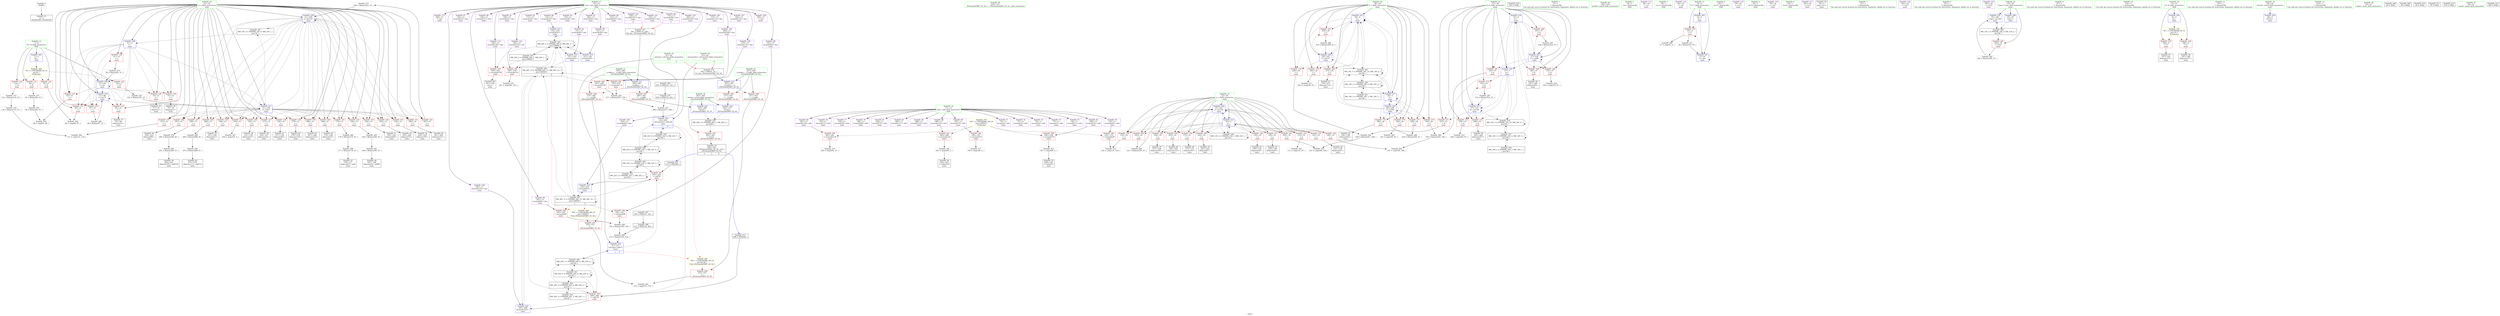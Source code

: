digraph "SVFG" {
	label="SVFG";

	Node0x55f221409870 [shape=record,color=grey,label="{NodeID: 0\nNullPtr}"];
	Node0x55f221409870 -> Node0x55f22140ef90[style=solid];
	Node0x55f221444000 [shape=record,color=grey,label="{NodeID: 277\n326 = Binary(325, 55, )\n}"];
	Node0x55f221444000 -> Node0x55f221438120[style=solid];
	Node0x55f221436420 [shape=record,color=red,label="{NodeID: 194\n350\<--349\n\<--arrayidx158\nmain\n}"];
	Node0x55f221436420 -> Node0x55f221434c90[style=solid];
	Node0x55f221433790 [shape=record,color=purple,label="{NodeID: 111\n348\<--13\n\<--Ans\nmain\n}"];
	Node0x55f22140eb20 [shape=record,color=green,label="{NodeID: 28\n216\<--217\n_ZSt3minIxERKT_S2_S2_\<--_ZSt3minIxERKT_S2_S2__field_insensitive\n}"];
	Node0x55f221446a00 [shape=record,color=grey,label="{NodeID: 305\n291 = cmp(290, 5, )\n}"];
	Node0x55f221446a00 -> Node0x55f221434880[style=solid];
	Node0x55f221437b70 [shape=record,color=blue,label="{NodeID: 222\n37\<--5\nk\<--\nmain\n}"];
	Node0x55f221437b70 -> Node0x55f22143aec0[style=dashed];
	Node0x55f221437b70 -> Node0x55f22143af90[style=dashed];
	Node0x55f221437b70 -> Node0x55f22143b060[style=dashed];
	Node0x55f221437b70 -> Node0x55f22143b130[style=dashed];
	Node0x55f221437b70 -> Node0x55f221437f80[style=dashed];
	Node0x55f221437b70 -> Node0x55f221452fc0[style=dashed];
	Node0x55f221439590 [shape=record,color=red,label="{NodeID: 139\n146\<--31\n\<--i\nmain\n}"];
	Node0x55f221439590 -> Node0x55f221432790[style=solid];
	Node0x55f221434200 [shape=record,color=black,label="{NodeID: 56\n254\<--253\nidxprom98\<--\nmain\n}"];
	Node0x55f22147aa30 [shape=record,color=black,label="{NodeID: 416\n353 = PHI()\n}"];
	Node0x55f22143ac50 [shape=record,color=red,label="{NodeID: 167\n163\<--37\n\<--k\nmain\n}"];
	Node0x55f22143ac50 -> Node0x55f221444480[style=solid];
	Node0x55f2214358c0 [shape=record,color=purple,label="{NodeID: 84\n281\<--11\narrayidx118\<--info\nmain\n}"];
	Node0x55f2214358c0 -> Node0x55f22143bf00[style=solid];
	Node0x55f22140c970 [shape=record,color=green,label="{NodeID: 1\n5\<--1\n\<--dummyObj\nCan only get source location for instruction, argument, global var or function.}"];
	Node0x55f221444180 [shape=record,color=grey,label="{NodeID: 278\n260 = Binary(259, 67, )\n}"];
	Node0x55f221444180 -> Node0x55f221444780[style=solid];
	Node0x55f2214364f0 [shape=record,color=red,label="{NodeID: 195\n383\<--363\n\<--retval\n_ZSt3minIxERKT_S2_S2_\n}"];
	Node0x55f2214364f0 -> Node0x55f221434d60[style=solid];
	Node0x55f221433860 [shape=record,color=purple,label="{NodeID: 112\n349\<--13\narrayidx158\<--Ans\nmain\n}"];
	Node0x55f221433860 -> Node0x55f221436420[style=solid];
	Node0x55f22140ec20 [shape=record,color=green,label="{NodeID: 29\n334\<--335\nprintf\<--printf_field_insensitive\n}"];
	Node0x55f221446b80 [shape=record,color=grey,label="{NodeID: 306\n117 = cmp(113, 116, )\n}"];
	Node0x55f221437c40 [shape=record,color=blue,label="{NodeID: 223\n39\<--5\nl\<--\nmain\n}"];
	Node0x55f221437c40 -> Node0x55f22143b540[style=dashed];
	Node0x55f221437c40 -> Node0x55f22143b610[style=dashed];
	Node0x55f221437c40 -> Node0x55f22143b6e0[style=dashed];
	Node0x55f221437c40 -> Node0x55f22143b7b0[style=dashed];
	Node0x55f221437c40 -> Node0x55f221437c40[style=dashed];
	Node0x55f221437c40 -> Node0x55f221437eb0[style=dashed];
	Node0x55f221437c40 -> Node0x55f2214534c0[style=dashed];
	Node0x55f221439660 [shape=record,color=red,label="{NodeID: 140\n169\<--31\n\<--i\nmain\n}"];
	Node0x55f221439660 -> Node0x55f2214328f0[style=solid];
	Node0x55f2214342d0 [shape=record,color=black,label="{NodeID: 57\n257\<--256\nidxprom100\<--\nmain\n}"];
	Node0x55f22147ab00 [shape=record,color=black,label="{NodeID: 417\n361 = PHI(174, 258, )\n0th arg _ZSt3minIxERKT_S2_S2_ }"];
	Node0x55f22147ab00 -> Node0x55f221440100[style=solid];
	Node0x55f22143ad20 [shape=record,color=red,label="{NodeID: 168\n180\<--37\n\<--k\nmain\n}"];
	Node0x55f22143ad20 -> Node0x55f221433b80[style=solid];
	Node0x55f221435990 [shape=record,color=purple,label="{NodeID: 85\n288\<--11\narrayidx123\<--info\nmain\n}"];
	Node0x55f22140d2e0 [shape=record,color=green,label="{NodeID: 2\n16\<--1\n.str\<--dummyObj\nGlob }"];
	Node0x55f221444300 [shape=record,color=grey,label="{NodeID: 279\n116 = Binary(115, 67, )\n}"];
	Node0x55f221444300 -> Node0x55f221446b80[style=solid];
	Node0x55f2214365c0 [shape=record,color=red,label="{NodeID: 196\n373\<--365\n\<--__a.addr\n_ZSt3minIxERKT_S2_S2_\n}"];
	Node0x55f2214365c0 -> Node0x55f2214369d0[style=solid];
	Node0x55f221433930 [shape=record,color=purple,label="{NodeID: 113\n48\<--16\n\<--.str\nmain\n}"];
	Node0x55f22140ed20 [shape=record,color=green,label="{NodeID: 30\n363\<--364\nretval\<--retval_field_insensitive\n_ZSt3minIxERKT_S2_S2_\n}"];
	Node0x55f22140ed20 -> Node0x55f2214364f0[style=solid];
	Node0x55f22140ed20 -> Node0x55f2214402a0[style=solid];
	Node0x55f22140ed20 -> Node0x55f221440370[style=solid];
	Node0x55f221446d00 [shape=record,color=grey,label="{NodeID: 307\n106 = cmp(105, 5, )\n}"];
	Node0x55f221437d10 [shape=record,color=blue,label="{NodeID: 224\n43\<--296\nref.tmp102\<--add129\nmain\n|{|<s2>6}}"];
	Node0x55f221437d10 -> Node0x55f221436280[style=dashed];
	Node0x55f221437d10 -> Node0x55f2214592c0[style=dashed];
	Node0x55f221437d10:s2 -> Node0x55f2214589f0[style=dashed,color=red];
	Node0x55f221439730 [shape=record,color=red,label="{NodeID: 141\n175\<--31\n\<--i\nmain\n}"];
	Node0x55f221439730 -> Node0x55f221445200[style=solid];
	Node0x55f2214343a0 [shape=record,color=black,label="{NodeID: 58\n262\<--261\nidxprom105\<--add104\nmain\n}"];
	Node0x55f22147ada0 [shape=record,color=black,label="{NodeID: 418\n362 = PHI(41, 43, )\n1st arg _ZSt3minIxERKT_S2_S2_ }"];
	Node0x55f22147ada0 -> Node0x55f2214401d0[style=solid];
	Node0x55f221457fc0 [shape=record,color=black,label="{NodeID: 335\nMR_28V_3 = PHI(MR_28V_4, MR_28V_2, )\npts\{364 \}\n}"];
	Node0x55f221457fc0 -> Node0x55f2214364f0[style=dashed];
	Node0x55f22143adf0 [shape=record,color=red,label="{NodeID: 169\n233\<--37\n\<--k\nmain\n}"];
	Node0x55f22143adf0 -> Node0x55f221445e00[style=solid];
	Node0x55f221435a60 [shape=record,color=purple,label="{NodeID: 86\n289\<--11\narrayidx124\<--info\nmain\n}"];
	Node0x55f221435a60 -> Node0x55f22143bfd0[style=solid];
	Node0x55f22140d370 [shape=record,color=green,label="{NodeID: 3\n18\<--1\n.str.1\<--dummyObj\nGlob }"];
	Node0x55f221444480 [shape=record,color=grey,label="{NodeID: 280\n165 = Binary(163, 164, )\n}"];
	Node0x55f221444480 -> Node0x55f221446880[style=solid];
	Node0x55f221436690 [shape=record,color=red,label="{NodeID: 197\n380\<--365\n\<--__a.addr\n_ZSt3minIxERKT_S2_S2_\n}"];
	Node0x55f221436690 -> Node0x55f221440370[style=solid];
	Node0x55f221433a00 [shape=record,color=purple,label="{NodeID: 114\n94\<--16\n\<--.str\nmain\n}"];
	Node0x55f22140edf0 [shape=record,color=green,label="{NodeID: 31\n365\<--366\n__a.addr\<--__a.addr_field_insensitive\n_ZSt3minIxERKT_S2_S2_\n}"];
	Node0x55f22140edf0 -> Node0x55f2214365c0[style=solid];
	Node0x55f22140edf0 -> Node0x55f221436690[style=solid];
	Node0x55f22140edf0 -> Node0x55f221440100[style=solid];
	Node0x55f221446e80 [shape=record,color=grey,label="{NodeID: 308\n57 = cmp(53, 5, )\n}"];
	Node0x55f221437de0 [shape=record,color=blue,label="{NodeID: 225\n305\<--299\narrayidx134\<--\nmain\n}"];
	Node0x55f221437de0 -> Node0x55f2214614c0[style=dashed];
	Node0x55f221439800 [shape=record,color=red,label="{NodeID: 142\n184\<--31\n\<--i\nmain\n}"];
	Node0x55f221439800 -> Node0x55f221445800[style=solid];
	Node0x55f221434470 [shape=record,color=black,label="{NodeID: 59\n265\<--264\nidxprom107\<--\nmain\n}"];
	Node0x55f22143aec0 [shape=record,color=red,label="{NodeID: 170\n239\<--37\n\<--k\nmain\n}"];
	Node0x55f22143aec0 -> Node0x55f221447780[style=solid];
	Node0x55f221435b30 [shape=record,color=purple,label="{NodeID: 87\n129\<--13\narrayidx33\<--Ans\nmain\n}"];
	Node0x55f22140d400 [shape=record,color=green,label="{NodeID: 4\n20\<--1\n.str.2\<--dummyObj\nGlob }"];
	Node0x55f2214614c0 [shape=record,color=black,label="{NodeID: 364\nMR_26V_15 = PHI(MR_26V_17, MR_26V_14, )\npts\{150000 \}\n|{|<s6>6}}"];
	Node0x55f2214614c0 -> Node0x55f22143bd60[style=dashed];
	Node0x55f2214614c0 -> Node0x55f22143be30[style=dashed];
	Node0x55f2214614c0 -> Node0x55f221436280[style=dashed];
	Node0x55f2214614c0 -> Node0x55f221437de0[style=dashed];
	Node0x55f2214614c0 -> Node0x55f22145b5c0[style=dashed];
	Node0x55f2214614c0 -> Node0x55f2214614c0[style=dashed];
	Node0x55f2214614c0:s6 -> Node0x55f22143c0a0[style=dashed,color=red];
	Node0x55f221444600 [shape=record,color=grey,label="{NodeID: 281\n102 = Binary(101, 47, )\n}"];
	Node0x55f221444600 -> Node0x55f221437280[style=solid];
	Node0x55f221436760 [shape=record,color=red,label="{NodeID: 198\n371\<--367\n\<--__b.addr\n_ZSt3minIxERKT_S2_S2_\n}"];
	Node0x55f221436760 -> Node0x55f221436900[style=solid];
	Node0x55f221433ad0 [shape=record,color=purple,label="{NodeID: 115\n59\<--18\n\<--.str.1\nmain\n}"];
	Node0x55f22140eec0 [shape=record,color=green,label="{NodeID: 32\n367\<--368\n__b.addr\<--__b.addr_field_insensitive\n_ZSt3minIxERKT_S2_S2_\n}"];
	Node0x55f22140eec0 -> Node0x55f221436760[style=solid];
	Node0x55f22140eec0 -> Node0x55f221436830[style=solid];
	Node0x55f22140eec0 -> Node0x55f2214401d0[style=solid];
	Node0x55f221447000 [shape=record,color=grey,label="{NodeID: 309\n161 = cmp(160, 67, )\n}"];
	Node0x55f221437eb0 [shape=record,color=blue,label="{NodeID: 226\n39\<--310\nl\<--inc137\nmain\n}"];
	Node0x55f221437eb0 -> Node0x55f22143b540[style=dashed];
	Node0x55f221437eb0 -> Node0x55f22143b610[style=dashed];
	Node0x55f221437eb0 -> Node0x55f22143b6e0[style=dashed];
	Node0x55f221437eb0 -> Node0x55f22143b7b0[style=dashed];
	Node0x55f221437eb0 -> Node0x55f221437c40[style=dashed];
	Node0x55f221437eb0 -> Node0x55f221437eb0[style=dashed];
	Node0x55f221437eb0 -> Node0x55f2214534c0[style=dashed];
	Node0x55f2214398d0 [shape=record,color=red,label="{NodeID: 143\n194\<--31\n\<--i\nmain\n}"];
	Node0x55f2214398d0 -> Node0x55f221433df0[style=solid];
	Node0x55f221434540 [shape=record,color=black,label="{NodeID: 60\n271\<--270\nidxprom111\<--add110\nmain\n}"];
	Node0x55f22143af90 [shape=record,color=red,label="{NodeID: 171\n247\<--37\n\<--k\nmain\n}"];
	Node0x55f22143af90 -> Node0x55f221445980[style=solid];
	Node0x55f221435c00 [shape=record,color=purple,label="{NodeID: 88\n132\<--13\narrayidx35\<--Ans\nmain\n}"];
	Node0x55f221435c00 -> Node0x55f221437420[style=solid];
	Node0x55f22140cee0 [shape=record,color=green,label="{NodeID: 5\n22\<--1\n.str.3\<--dummyObj\nGlob }"];
	Node0x55f221444780 [shape=record,color=grey,label="{NodeID: 282\n261 = Binary(260, 47, )\n}"];
	Node0x55f221444780 -> Node0x55f2214343a0[style=solid];
	Node0x55f221436830 [shape=record,color=red,label="{NodeID: 199\n377\<--367\n\<--__b.addr\n_ZSt3minIxERKT_S2_S2_\n}"];
	Node0x55f221436830 -> Node0x55f2214402a0[style=solid];
	Node0x55f2214382e0 [shape=record,color=purple,label="{NodeID: 116\n78\<--18\n\<--.str.1\nmain\n}"];
	Node0x55f22140ef90 [shape=record,color=black,label="{NodeID: 33\n2\<--3\ndummyVal\<--dummyVal\n}"];
	Node0x55f221447180 [shape=record,color=grey,label="{NodeID: 310\n341 = cmp(340, 143, )\n}"];
	Node0x55f221437f80 [shape=record,color=blue,label="{NodeID: 227\n37\<--315\nk\<--inc140\nmain\n}"];
	Node0x55f221437f80 -> Node0x55f22143aec0[style=dashed];
	Node0x55f221437f80 -> Node0x55f22143af90[style=dashed];
	Node0x55f221437f80 -> Node0x55f22143b060[style=dashed];
	Node0x55f221437f80 -> Node0x55f22143b130[style=dashed];
	Node0x55f221437f80 -> Node0x55f221437f80[style=dashed];
	Node0x55f221437f80 -> Node0x55f221452fc0[style=dashed];
	Node0x55f2214399a0 [shape=record,color=red,label="{NodeID: 144\n202\<--31\n\<--i\nmain\n}"];
	Node0x55f2214399a0 -> Node0x55f221433ec0[style=solid];
	Node0x55f221434610 [shape=record,color=black,label="{NodeID: 61\n274\<--273\nidxprom113\<--\nmain\n}"];
	Node0x55f2214592c0 [shape=record,color=black,label="{NodeID: 338\nMR_22V_9 = PHI(MR_22V_8, MR_22V_7, )\npts\{44 \}\n}"];
	Node0x55f2214592c0 -> Node0x55f221437d10[style=dashed];
	Node0x55f2214592c0 -> Node0x55f2214552c0[style=dashed];
	Node0x55f2214592c0 -> Node0x55f2214592c0[style=dashed];
	Node0x55f22143b060 [shape=record,color=red,label="{NodeID: 172\n264\<--37\n\<--k\nmain\n}"];
	Node0x55f22143b060 -> Node0x55f221434470[style=solid];
	Node0x55f221435cd0 [shape=record,color=purple,label="{NodeID: 89\n138\<--13\narrayidx37\<--Ans\nmain\n}"];
	Node0x55f22140cf70 [shape=record,color=green,label="{NodeID: 6\n24\<--1\n.str.4\<--dummyObj\nGlob }"];
	Node0x55f221461ec0 [shape=record,color=black,label="{NodeID: 366\nMR_20V_7 = PHI(MR_20V_9, MR_20V_6, )\npts\{42 \}\n}"];
	Node0x55f221461ec0 -> Node0x55f221436280[style=dashed];
	Node0x55f221461ec0 -> Node0x55f221437830[style=dashed];
	Node0x55f221461ec0 -> Node0x55f2214539c0[style=dashed];
	Node0x55f221461ec0 -> Node0x55f221461ec0[style=dashed];
	Node0x55f221444900 [shape=record,color=grey,label="{NodeID: 283\n270 = Binary(269, 67, )\n}"];
	Node0x55f221444900 -> Node0x55f221434540[style=solid];
	Node0x55f221436900 [shape=record,color=red,label="{NodeID: 200\n372\<--371\n\<--\n_ZSt3minIxERKT_S2_S2_\n}"];
	Node0x55f221436900 -> Node0x55f221446400[style=solid];
	Node0x55f2214383b0 [shape=record,color=purple,label="{NodeID: 117\n332\<--20\n\<--.str.2\nmain\n}"];
	Node0x55f22140f090 [shape=record,color=black,label="{NodeID: 34\n28\<--5\nmain_ret\<--\nmain\n}"];
	Node0x55f221447300 [shape=record,color=grey,label="{NodeID: 311\n245 = cmp(244, 67, )\n}"];
	Node0x55f221438050 [shape=record,color=blue,label="{NodeID: 228\n33\<--321\nj\<--inc144\nmain\n}"];
	Node0x55f221438050 -> Node0x55f22143a0f0[style=dashed];
	Node0x55f221438050 -> Node0x55f22143a1c0[style=dashed];
	Node0x55f221438050 -> Node0x55f22143a290[style=dashed];
	Node0x55f221438050 -> Node0x55f22143a360[style=dashed];
	Node0x55f221438050 -> Node0x55f22143a430[style=dashed];
	Node0x55f221438050 -> Node0x55f22143a500[style=dashed];
	Node0x55f221438050 -> Node0x55f22143a5d0[style=dashed];
	Node0x55f221438050 -> Node0x55f22143a6a0[style=dashed];
	Node0x55f221438050 -> Node0x55f22143a770[style=dashed];
	Node0x55f221438050 -> Node0x55f22143a840[style=dashed];
	Node0x55f221438050 -> Node0x55f22143a910[style=dashed];
	Node0x55f221438050 -> Node0x55f22143a9e0[style=dashed];
	Node0x55f221438050 -> Node0x55f221437350[style=dashed];
	Node0x55f221438050 -> Node0x55f221438050[style=dashed];
	Node0x55f221438050 -> Node0x55f22145c4c0[style=dashed];
	Node0x55f221439a70 [shape=record,color=red,label="{NodeID: 145\n219\<--31\n\<--i\nmain\n}"];
	Node0x55f221439a70 -> Node0x55f221434060[style=solid];
	Node0x55f2214346e0 [shape=record,color=black,label="{NodeID: 62\n279\<--278\nidxprom116\<--\nmain\n}"];
	Node0x55f22143b130 [shape=record,color=red,label="{NodeID: 173\n314\<--37\n\<--k\nmain\n}"];
	Node0x55f22143b130 -> Node0x55f221444f00[style=solid];
	Node0x55f221435da0 [shape=record,color=purple,label="{NodeID: 90\n141\<--13\narrayidx39\<--Ans\nmain\n}"];
	Node0x55f221435da0 -> Node0x55f2214374f0[style=solid];
	Node0x55f22140d000 [shape=record,color=green,label="{NodeID: 7\n47\<--1\n\<--dummyObj\nCan only get source location for instruction, argument, global var or function.}"];
	Node0x55f2214623c0 [shape=record,color=black,label="{NodeID: 367\nMR_26V_11 = PHI(MR_26V_13, MR_26V_10, )\npts\{150000 \}\n|{|<s7>5}}"];
	Node0x55f2214623c0 -> Node0x55f22143b950[style=dashed];
	Node0x55f2214623c0 -> Node0x55f22143ba20[style=dashed];
	Node0x55f2214623c0 -> Node0x55f22143bc90[style=dashed];
	Node0x55f2214623c0 -> Node0x55f221437900[style=dashed];
	Node0x55f2214623c0 -> Node0x55f22145b5c0[style=dashed];
	Node0x55f2214623c0 -> Node0x55f2214614c0[style=dashed];
	Node0x55f2214623c0 -> Node0x55f2214623c0[style=dashed];
	Node0x55f2214623c0:s7 -> Node0x55f22143c0a0[style=dashed,color=red];
	Node0x55f221444a80 [shape=record,color=grey,label="{NodeID: 284\n269 = Binary(268, 67, )\n}"];
	Node0x55f221444a80 -> Node0x55f221444900[style=solid];
	Node0x55f2214369d0 [shape=record,color=red,label="{NodeID: 201\n374\<--373\n\<--\n_ZSt3minIxERKT_S2_S2_\n}"];
	Node0x55f2214369d0 -> Node0x55f221446400[style=solid];
	Node0x55f221438480 [shape=record,color=purple,label="{NodeID: 118\n343\<--22\n\<--.str.3\nmain\n}"];
	Node0x55f221432310 [shape=record,color=black,label="{NodeID: 35\n71\<--70\nidxprom\<--\nmain\n}"];
	Node0x55f221447480 [shape=record,color=grey,label="{NodeID: 312\n207 = cmp(206, 5, )\n}"];
	Node0x55f221447480 -> Node0x55f221433f90[style=solid];
	Node0x55f221438120 [shape=record,color=blue,label="{NodeID: 229\n31\<--326\ni\<--dec147\nmain\n}"];
	Node0x55f221438120 -> Node0x55f221439180[style=dashed];
	Node0x55f221438120 -> Node0x55f221439250[style=dashed];
	Node0x55f221438120 -> Node0x55f221439320[style=dashed];
	Node0x55f221438120 -> Node0x55f2214393f0[style=dashed];
	Node0x55f221438120 -> Node0x55f2214394c0[style=dashed];
	Node0x55f221438120 -> Node0x55f221439590[style=dashed];
	Node0x55f221438120 -> Node0x55f221439660[style=dashed];
	Node0x55f221438120 -> Node0x55f221439730[style=dashed];
	Node0x55f221438120 -> Node0x55f221439800[style=dashed];
	Node0x55f221438120 -> Node0x55f2214398d0[style=dashed];
	Node0x55f221438120 -> Node0x55f2214399a0[style=dashed];
	Node0x55f221438120 -> Node0x55f221439a70[style=dashed];
	Node0x55f221438120 -> Node0x55f221439b40[style=dashed];
	Node0x55f221438120 -> Node0x55f221439c10[style=dashed];
	Node0x55f221438120 -> Node0x55f221439ce0[style=dashed];
	Node0x55f221438120 -> Node0x55f221439db0[style=dashed];
	Node0x55f221438120 -> Node0x55f221439e80[style=dashed];
	Node0x55f221438120 -> Node0x55f221439f50[style=dashed];
	Node0x55f221438120 -> Node0x55f22143a020[style=dashed];
	Node0x55f221438120 -> Node0x55f221438120[style=dashed];
	Node0x55f221438120 -> Node0x55f22145bfc0[style=dashed];
	Node0x55f221439b40 [shape=record,color=red,label="{NodeID: 146\n253\<--31\n\<--i\nmain\n}"];
	Node0x55f221439b40 -> Node0x55f221434200[style=solid];
	Node0x55f2214347b0 [shape=record,color=black,label="{NodeID: 63\n287\<--286\nidxprom122\<--\nmain\n}"];
	Node0x55f22143b200 [shape=record,color=red,label="{NodeID: 174\n160\<--39\n\<--l\nmain\n}"];
	Node0x55f22143b200 -> Node0x55f221447000[style=solid];
	Node0x55f221435e70 [shape=record,color=purple,label="{NodeID: 91\n148\<--13\narrayidx42\<--Ans\nmain\n}"];
	Node0x55f22140d090 [shape=record,color=green,label="{NodeID: 8\n55\<--1\n\<--dummyObj\nCan only get source location for instruction, argument, global var or function.}"];
	Node0x55f221444c00 [shape=record,color=grey,label="{NodeID: 285\n213 = Binary(193, 212, )\n}"];
	Node0x55f221444c00 -> Node0x55f221437830[style=solid];
	Node0x55f221436aa0 [shape=record,color=blue,label="{NodeID: 202\n4\<--5\nT\<--\nGlob }"];
	Node0x55f221436aa0 -> Node0x55f221438620[style=dashed];
	Node0x55f221436aa0 -> Node0x55f221436f40[style=dashed];
	Node0x55f221438550 [shape=record,color=purple,label="{NodeID: 119\n352\<--24\n\<--.str.4\nmain\n}"];
	Node0x55f2214323a0 [shape=record,color=black,label="{NodeID: 36\n75\<--74\nidxprom3\<--\nmain\n}"];
	Node0x55f221447600 [shape=record,color=grey,label="{NodeID: 313\n125 = cmp(119, 124, )\n}"];
	Node0x55f2214381f0 [shape=record,color=blue,label="{NodeID: 230\n35\<--330\nCase\<--inc149\nmain\n}"];
	Node0x55f2214381f0 -> Node0x55f22145c9c0[style=dashed];
	Node0x55f221439c10 [shape=record,color=red,label="{NodeID: 147\n259\<--31\n\<--i\nmain\n}"];
	Node0x55f221439c10 -> Node0x55f221444180[style=solid];
	Node0x55f221434880 [shape=record,color=black,label="{NodeID: 64\n292\<--291\n\<--tobool125\nmain\n}"];
	Node0x55f22143b2d0 [shape=record,color=red,label="{NodeID: 175\n164\<--39\n\<--l\nmain\n}"];
	Node0x55f22143b2d0 -> Node0x55f221444480[style=solid];
	Node0x55f221435f40 [shape=record,color=purple,label="{NodeID: 92\n151\<--13\narrayidx44\<--Ans\nmain\n}"];
	Node0x55f221435f40 -> Node0x55f2214375c0[style=solid];
	Node0x55f22140d120 [shape=record,color=green,label="{NodeID: 9\n67\<--1\n\<--dummyObj\nCan only get source location for instruction, argument, global var or function.}"];
	Node0x55f2214633e0 [shape=record,color=yellow,style=double,label="{NodeID: 369\n4V_1 = ENCHI(MR_4V_0)\npts\{8 \}\nFun[main]}"];
	Node0x55f2214633e0 -> Node0x55f2214386f0[style=dashed];
	Node0x55f2214633e0 -> Node0x55f2214387c0[style=dashed];
	Node0x55f2214633e0 -> Node0x55f221438890[style=dashed];
	Node0x55f2214633e0 -> Node0x55f221438960[style=dashed];
	Node0x55f221444d80 [shape=record,color=grey,label="{NodeID: 286\n321 = Binary(320, 47, )\n}"];
	Node0x55f221444d80 -> Node0x55f221438050[style=solid];
	Node0x55f221436ba0 [shape=record,color=blue,label="{NodeID: 203\n7\<--5\nN\<--\nGlob }"];
	Node0x55f221436ba0 -> Node0x55f2214633e0[style=dashed];
	Node0x55f221438620 [shape=record,color=red,label="{NodeID: 120\n53\<--4\n\<--T\nmain\n}"];
	Node0x55f221438620 -> Node0x55f221443700[style=solid];
	Node0x55f221438620 -> Node0x55f221446e80[style=solid];
	Node0x55f221432430 [shape=record,color=black,label="{NodeID: 37\n91\<--90\nidxprom10\<--\nmain\n}"];
	Node0x55f221447780 [shape=record,color=grey,label="{NodeID: 314\n240 = cmp(239, 67, )\n}"];
	Node0x55f221440100 [shape=record,color=blue,label="{NodeID: 231\n365\<--361\n__a.addr\<--__a\n_ZSt3minIxERKT_S2_S2_\n}"];
	Node0x55f221440100 -> Node0x55f2214365c0[style=dashed];
	Node0x55f221440100 -> Node0x55f221436690[style=dashed];
	Node0x55f221439ce0 [shape=record,color=red,label="{NodeID: 148\n268\<--31\n\<--i\nmain\n}"];
	Node0x55f221439ce0 -> Node0x55f221444a80[style=solid];
	Node0x55f221434950 [shape=record,color=black,label="{NodeID: 65\n301\<--300\nidxprom131\<--\nmain\n}"];
	Node0x55f22143b3a0 [shape=record,color=red,label="{NodeID: 176\n189\<--39\n\<--l\nmain\n}"];
	Node0x55f22143b3a0 -> Node0x55f221433d20[style=solid];
	Node0x55f221436010 [shape=record,color=purple,label="{NodeID: 93\n171\<--13\narrayidx54\<--Ans\nmain\n}"];
	Node0x55f22140fdf0 [shape=record,color=green,label="{NodeID: 10\n134\<--1\n\<--dummyObj\nCan only get source location for instruction, argument, global var or function.}"];
	Node0x55f2214634c0 [shape=record,color=yellow,style=double,label="{NodeID: 370\n6V_1 = ENCHI(MR_6V_0)\npts\{10 \}\nFun[main]}"];
	Node0x55f2214634c0 -> Node0x55f221438a30[style=dashed];
	Node0x55f2214634c0 -> Node0x55f221438b00[style=dashed];
	Node0x55f221444f00 [shape=record,color=grey,label="{NodeID: 287\n315 = Binary(314, 47, )\n}"];
	Node0x55f221444f00 -> Node0x55f221437f80[style=solid];
	Node0x55f221436ca0 [shape=record,color=blue,label="{NodeID: 204\n9\<--5\nV\<--\nGlob }"];
	Node0x55f221436ca0 -> Node0x55f2214634c0[style=dashed];
	Node0x55f2214386f0 [shape=record,color=red,label="{NodeID: 121\n64\<--7\n\<--N\nmain\n}"];
	Node0x55f2214386f0 -> Node0x55f221443d00[style=solid];
	Node0x55f2214324c0 [shape=record,color=black,label="{NodeID: 38\n121\<--120\nidxprom27\<--\nmain\n}"];
	Node0x55f221447900 [shape=record,color=grey,label="{NodeID: 315\n283 = cmp(282, 47, )\n}"];
	Node0x55f2214401d0 [shape=record,color=blue,label="{NodeID: 232\n367\<--362\n__b.addr\<--__b\n_ZSt3minIxERKT_S2_S2_\n}"];
	Node0x55f2214401d0 -> Node0x55f221436760[style=dashed];
	Node0x55f2214401d0 -> Node0x55f221436830[style=dashed];
	Node0x55f221439db0 [shape=record,color=red,label="{NodeID: 149\n278\<--31\n\<--i\nmain\n}"];
	Node0x55f221439db0 -> Node0x55f2214346e0[style=solid];
	Node0x55f221434a20 [shape=record,color=black,label="{NodeID: 66\n304\<--303\nidxprom133\<--\nmain\n}"];
	Node0x55f22143b470 [shape=record,color=red,label="{NodeID: 177\n228\<--39\n\<--l\nmain\n}"];
	Node0x55f22143b470 -> Node0x55f221445c80[style=solid];
	Node0x55f2214360e0 [shape=record,color=purple,label="{NodeID: 94\n174\<--13\narrayidx56\<--Ans\nmain\n|{<s0>5}}"];
	Node0x55f2214360e0:s0 -> Node0x55f22147ab00[style=solid,color=red];
	Node0x55f22140fec0 [shape=record,color=green,label="{NodeID: 11\n143\<--1\n\<--dummyObj\nCan only get source location for instruction, argument, global var or function.}"];
	Node0x55f221445080 [shape=record,color=grey,label="{NodeID: 288\n310 = Binary(309, 47, )\n}"];
	Node0x55f221445080 -> Node0x55f221437eb0[style=solid];
	Node0x55f221436da0 [shape=record,color=blue,label="{NodeID: 205\n29\<--5\nretval\<--\nmain\n}"];
	Node0x55f2214387c0 [shape=record,color=red,label="{NodeID: 122\n87\<--7\n\<--N\nmain\n}"];
	Node0x55f2214387c0 -> Node0x55f221446280[style=solid];
	Node0x55f221432550 [shape=record,color=black,label="{NodeID: 39\n128\<--127\nidxprom32\<--\nmain\n}"];
	Node0x55f221447a80 [shape=record,color=grey,label="{NodeID: 316\n251 = cmp(249, 250, )\n}"];
	Node0x55f2214402a0 [shape=record,color=blue,label="{NodeID: 233\n363\<--377\nretval\<--\n_ZSt3minIxERKT_S2_S2_\n}"];
	Node0x55f2214402a0 -> Node0x55f221457fc0[style=dashed];
	Node0x55f221439e80 [shape=record,color=red,label="{NodeID: 150\n286\<--31\n\<--i\nmain\n}"];
	Node0x55f221439e80 -> Node0x55f2214347b0[style=solid];
	Node0x55f221434af0 [shape=record,color=black,label="{NodeID: 67\n337\<--336\nidxprom151\<--\nmain\n}"];
	Node0x55f22145b0c0 [shape=record,color=black,label="{NodeID: 344\nMR_22V_4 = PHI(MR_22V_5, MR_22V_3, )\npts\{44 \}\n}"];
	Node0x55f22145b0c0 -> Node0x55f22143bc90[style=dashed];
	Node0x55f22145b0c0 -> Node0x55f2214552c0[style=dashed];
	Node0x55f22145b0c0 -> Node0x55f22145b0c0[style=dashed];
	Node0x55f22145b0c0 -> Node0x55f22145ddc0[style=dashed];
	Node0x55f22143b540 [shape=record,color=red,label="{NodeID: 178\n244\<--39\n\<--l\nmain\n}"];
	Node0x55f22143b540 -> Node0x55f221447300[style=solid];
	Node0x55f2214361b0 [shape=record,color=purple,label="{NodeID: 95\n179\<--13\narrayidx58\<--Ans\nmain\n}"];
	Node0x55f22140ff90 [shape=record,color=green,label="{NodeID: 12\n210\<--1\n\<--dummyObj\nCan only get source location for instruction, argument, global var or function.}"];
	Node0x55f221445200 [shape=record,color=grey,label="{NodeID: 289\n176 = Binary(175, 67, )\n}"];
	Node0x55f221445200 -> Node0x55f221445380[style=solid];
	Node0x55f221436e70 [shape=record,color=blue,label="{NodeID: 206\n35\<--47\nCase\<--\nmain\n}"];
	Node0x55f221436e70 -> Node0x55f22145c9c0[style=dashed];
	Node0x55f221438890 [shape=record,color=red,label="{NodeID: 123\n101\<--7\n\<--N\nmain\n}"];
	Node0x55f221438890 -> Node0x55f221444600[style=solid];
	Node0x55f2214325e0 [shape=record,color=black,label="{NodeID: 40\n131\<--130\nidxprom34\<--\nmain\n}"];
	Node0x55f221447c00 [shape=record,color=grey,label="{NodeID: 317\n199 = cmp(198, 5, )\n}"];
	Node0x55f221440370 [shape=record,color=blue,label="{NodeID: 234\n363\<--380\nretval\<--\n_ZSt3minIxERKT_S2_S2_\n}"];
	Node0x55f221440370 -> Node0x55f221457fc0[style=dashed];
	Node0x55f221439f50 [shape=record,color=red,label="{NodeID: 151\n300\<--31\n\<--i\nmain\n}"];
	Node0x55f221439f50 -> Node0x55f221434950[style=solid];
	Node0x55f221434bc0 [shape=record,color=black,label="{NodeID: 68\n347\<--346\nidxprom157\<--\nmain\n}"];
	Node0x55f22145b5c0 [shape=record,color=black,label="{NodeID: 345\nMR_26V_4 = PHI(MR_26V_8, MR_26V_3, )\npts\{150000 \}\n}"];
	Node0x55f22145b5c0 -> Node0x55f221436350[style=dashed];
	Node0x55f22145b5c0 -> Node0x55f221436420[style=dashed];
	Node0x55f22145b5c0 -> Node0x55f221437420[style=dashed];
	Node0x55f22145b5c0 -> Node0x55f2214374f0[style=dashed];
	Node0x55f22145b5c0 -> Node0x55f2214375c0[style=dashed];
	Node0x55f22145b5c0 -> Node0x55f22145b5c0[style=dashed];
	Node0x55f22145b5c0 -> Node0x55f22145e2c0[style=dashed];
	Node0x55f22143b610 [shape=record,color=red,label="{NodeID: 179\n248\<--39\n\<--l\nmain\n}"];
	Node0x55f22143b610 -> Node0x55f221445980[style=solid];
	Node0x55f221432b60 [shape=record,color=purple,label="{NodeID: 96\n182\<--13\narrayidx60\<--Ans\nmain\n}"];
	Node0x55f221432b60 -> Node0x55f22143b950[style=solid];
	Node0x55f221410090 [shape=record,color=green,label="{NodeID: 13\n4\<--6\nT\<--T_field_insensitive\nGlob }"];
	Node0x55f221410090 -> Node0x55f221438620[style=solid];
	Node0x55f221410090 -> Node0x55f221436aa0[style=solid];
	Node0x55f221410090 -> Node0x55f221436f40[style=solid];
	Node0x55f221445380 [shape=record,color=grey,label="{NodeID: 290\n177 = Binary(176, 47, )\n}"];
	Node0x55f221445380 -> Node0x55f221432a90[style=solid];
	Node0x55f221436f40 [shape=record,color=blue,label="{NodeID: 207\n4\<--54\nT\<--dec\nmain\n}"];
	Node0x55f221436f40 -> Node0x55f221438620[style=dashed];
	Node0x55f221436f40 -> Node0x55f221436f40[style=dashed];
	Node0x55f221438960 [shape=record,color=red,label="{NodeID: 124\n114\<--7\n\<--N\nmain\n}"];
	Node0x55f221438960 -> Node0x55f221443880[style=solid];
	Node0x55f221432670 [shape=record,color=black,label="{NodeID: 41\n137\<--136\nidxprom36\<--\nmain\n}"];
	Node0x55f221447d80 [shape=record,color=grey,label="{NodeID: 318\n156 = cmp(155, 67, )\n}"];
	Node0x55f22143a020 [shape=record,color=red,label="{NodeID: 152\n325\<--31\n\<--i\nmain\n}"];
	Node0x55f22143a020 -> Node0x55f221444000[style=solid];
	Node0x55f221434c90 [shape=record,color=black,label="{NodeID: 69\n351\<--350\nconv\<--\nmain\n}"];
	Node0x55f22143b6e0 [shape=record,color=red,label="{NodeID: 180\n273\<--39\n\<--l\nmain\n}"];
	Node0x55f22143b6e0 -> Node0x55f221434610[style=solid];
	Node0x55f221432c30 [shape=record,color=purple,label="{NodeID: 97\n188\<--13\narrayidx64\<--Ans\nmain\n}"];
	Node0x55f22140da90 [shape=record,color=green,label="{NodeID: 14\n7\<--8\nN\<--N_field_insensitive\nGlob }"];
	Node0x55f22140da90 -> Node0x55f2214386f0[style=solid];
	Node0x55f22140da90 -> Node0x55f2214387c0[style=solid];
	Node0x55f22140da90 -> Node0x55f221438890[style=solid];
	Node0x55f22140da90 -> Node0x55f221438960[style=solid];
	Node0x55f22140da90 -> Node0x55f221436ba0[style=solid];
	Node0x55f221445500 [shape=record,color=grey,label="{NodeID: 291\n186 = Binary(185, 67, )\n}"];
	Node0x55f221445500 -> Node0x55f221433c50[style=solid];
	Node0x55f221437010 [shape=record,color=blue,label="{NodeID: 208\n31\<--5\ni\<--\nmain\n}"];
	Node0x55f221437010 -> Node0x55f221438bd0[style=dashed];
	Node0x55f221437010 -> Node0x55f221438ca0[style=dashed];
	Node0x55f221437010 -> Node0x55f221438d70[style=dashed];
	Node0x55f221437010 -> Node0x55f221438e40[style=dashed];
	Node0x55f221437010 -> Node0x55f221438f10[style=dashed];
	Node0x55f221437010 -> Node0x55f221438fe0[style=dashed];
	Node0x55f221437010 -> Node0x55f2214390b0[style=dashed];
	Node0x55f221437010 -> Node0x55f2214370e0[style=dashed];
	Node0x55f221437010 -> Node0x55f2214371b0[style=dashed];
	Node0x55f221437010 -> Node0x55f221437280[style=dashed];
	Node0x55f221438a30 [shape=record,color=red,label="{NodeID: 125\n336\<--9\n\<--V\nmain\n}"];
	Node0x55f221438a30 -> Node0x55f221434af0[style=solid];
	Node0x55f221432700 [shape=record,color=black,label="{NodeID: 42\n140\<--139\nidxprom38\<--\nmain\n}"];
	Node0x55f221452fc0 [shape=record,color=black,label="{NodeID: 319\nMR_16V_5 = PHI(MR_16V_10, MR_16V_4, )\npts\{38 \}\n}"];
	Node0x55f221452fc0 -> Node0x55f221437690[style=dashed];
	Node0x55f221452fc0 -> Node0x55f221452fc0[style=dashed];
	Node0x55f221452fc0 -> Node0x55f22145f1c0[style=dashed];
	Node0x55f22143a0f0 [shape=record,color=red,label="{NodeID: 153\n110\<--33\n\<--j\nmain\n}"];
	Node0x55f22143a0f0 -> Node0x55f221446580[style=solid];
	Node0x55f221434d60 [shape=record,color=black,label="{NodeID: 70\n360\<--383\n_ZSt3minIxERKT_S2_S2__ret\<--\n_ZSt3minIxERKT_S2_S2_\n|{<s0>5|<s1>6}}"];
	Node0x55f221434d60:s0 -> Node0x55f22147a5a0[style=solid,color=blue];
	Node0x55f221434d60:s1 -> Node0x55f22147a790[style=solid,color=blue];
	Node0x55f22145bfc0 [shape=record,color=black,label="{NodeID: 347\nMR_10V_2 = PHI(MR_10V_9, MR_10V_1, )\npts\{32 \}\n}"];
	Node0x55f22145bfc0 -> Node0x55f221437010[style=dashed];
	Node0x55f22143b7b0 [shape=record,color=red,label="{NodeID: 181\n309\<--39\n\<--l\nmain\n}"];
	Node0x55f22143b7b0 -> Node0x55f221445080[style=solid];
	Node0x55f221432d00 [shape=record,color=purple,label="{NodeID: 98\n191\<--13\narrayidx66\<--Ans\nmain\n}"];
	Node0x55f221432d00 -> Node0x55f22143ba20[style=solid];
	Node0x55f22140db90 [shape=record,color=green,label="{NodeID: 15\n9\<--10\nV\<--V_field_insensitive\nGlob }"];
	Node0x55f22140db90 -> Node0x55f221438a30[style=solid];
	Node0x55f22140db90 -> Node0x55f221438b00[style=solid];
	Node0x55f22140db90 -> Node0x55f221436ca0[style=solid];
	Node0x55f221445680 [shape=record,color=grey,label="{NodeID: 292\n330 = Binary(329, 47, )\n}"];
	Node0x55f221445680 -> Node0x55f2214381f0[style=solid];
	Node0x55f2214370e0 [shape=record,color=blue,label="{NodeID: 209\n31\<--82\ni\<--inc\nmain\n}"];
	Node0x55f2214370e0 -> Node0x55f221438bd0[style=dashed];
	Node0x55f2214370e0 -> Node0x55f221438ca0[style=dashed];
	Node0x55f2214370e0 -> Node0x55f221438d70[style=dashed];
	Node0x55f2214370e0 -> Node0x55f221438e40[style=dashed];
	Node0x55f2214370e0 -> Node0x55f221438f10[style=dashed];
	Node0x55f2214370e0 -> Node0x55f221438fe0[style=dashed];
	Node0x55f2214370e0 -> Node0x55f2214390b0[style=dashed];
	Node0x55f2214370e0 -> Node0x55f2214370e0[style=dashed];
	Node0x55f2214370e0 -> Node0x55f2214371b0[style=dashed];
	Node0x55f2214370e0 -> Node0x55f221437280[style=dashed];
	Node0x55f221438b00 [shape=record,color=red,label="{NodeID: 126\n346\<--9\n\<--V\nmain\n}"];
	Node0x55f221438b00 -> Node0x55f221434bc0[style=solid];
	Node0x55f221432790 [shape=record,color=black,label="{NodeID: 43\n147\<--146\nidxprom41\<--\nmain\n}"];
	Node0x55f2214534c0 [shape=record,color=black,label="{NodeID: 320\nMR_18V_5 = PHI(MR_18V_10, MR_18V_4, )\npts\{40 \}\n}"];
	Node0x55f2214534c0 -> Node0x55f221437760[style=dashed];
	Node0x55f2214534c0 -> Node0x55f221437c40[style=dashed];
	Node0x55f2214534c0 -> Node0x55f2214534c0[style=dashed];
	Node0x55f2214534c0 -> Node0x55f22145f6c0[style=dashed];
	Node0x55f22143a1c0 [shape=record,color=red,label="{NodeID: 154\n119\<--33\n\<--j\nmain\n}"];
	Node0x55f22143a1c0 -> Node0x55f221447600[style=solid];
	Node0x55f221434e30 [shape=record,color=purple,label="{NodeID: 71\n72\<--11\narrayidx\<--info\nmain\n}"];
	Node0x55f22145c4c0 [shape=record,color=black,label="{NodeID: 348\nMR_12V_2 = PHI(MR_12V_3, MR_12V_1, )\npts\{34 \}\n}"];
	Node0x55f22145c4c0 -> Node0x55f221437350[style=dashed];
	Node0x55f22145c4c0 -> Node0x55f22145c4c0[style=dashed];
	Node0x55f22143b880 [shape=record,color=red,label="{NodeID: 182\n124\<--123\n\<--arrayidx29\nmain\n}"];
	Node0x55f22143b880 -> Node0x55f221447600[style=solid];
	Node0x55f221432dd0 [shape=record,color=purple,label="{NodeID: 99\n221\<--13\narrayidx80\<--Ans\nmain\n}"];
	Node0x55f22140dc90 [shape=record,color=green,label="{NodeID: 16\n11\<--12\ninfo\<--info_field_insensitive\nGlob }"];
	Node0x55f22140dc90 -> Node0x55f221434e30[style=solid];
	Node0x55f22140dc90 -> Node0x55f221434f00[style=solid];
	Node0x55f22140dc90 -> Node0x55f221434fd0[style=solid];
	Node0x55f22140dc90 -> Node0x55f2214350a0[style=solid];
	Node0x55f22140dc90 -> Node0x55f221435170[style=solid];
	Node0x55f22140dc90 -> Node0x55f221435240[style=solid];
	Node0x55f22140dc90 -> Node0x55f221435310[style=solid];
	Node0x55f22140dc90 -> Node0x55f2214353e0[style=solid];
	Node0x55f22140dc90 -> Node0x55f2214354b0[style=solid];
	Node0x55f22140dc90 -> Node0x55f221435580[style=solid];
	Node0x55f22140dc90 -> Node0x55f221435650[style=solid];
	Node0x55f22140dc90 -> Node0x55f221435720[style=solid];
	Node0x55f22140dc90 -> Node0x55f2214357f0[style=solid];
	Node0x55f22140dc90 -> Node0x55f2214358c0[style=solid];
	Node0x55f22140dc90 -> Node0x55f221435990[style=solid];
	Node0x55f22140dc90 -> Node0x55f221435a60[style=solid];
	Node0x55f221445800 [shape=record,color=grey,label="{NodeID: 293\n185 = Binary(184, 67, )\n}"];
	Node0x55f221445800 -> Node0x55f221445500[style=solid];
	Node0x55f2214371b0 [shape=record,color=blue,label="{NodeID: 210\n31\<--98\ni\<--inc15\nmain\n}"];
	Node0x55f2214371b0 -> Node0x55f221438f10[style=dashed];
	Node0x55f2214371b0 -> Node0x55f221438fe0[style=dashed];
	Node0x55f2214371b0 -> Node0x55f2214390b0[style=dashed];
	Node0x55f2214371b0 -> Node0x55f2214371b0[style=dashed];
	Node0x55f2214371b0 -> Node0x55f221437280[style=dashed];
	Node0x55f221438bd0 [shape=record,color=red,label="{NodeID: 127\n63\<--31\n\<--i\nmain\n}"];
	Node0x55f221438bd0 -> Node0x55f221446700[style=solid];
	Node0x55f221432820 [shape=record,color=black,label="{NodeID: 44\n150\<--149\nidxprom43\<--\nmain\n}"];
	Node0x55f2214539c0 [shape=record,color=black,label="{NodeID: 321\nMR_20V_5 = PHI(MR_20V_6, MR_20V_4, )\npts\{42 \}\n}"];
	Node0x55f2214539c0 -> Node0x55f221436280[style=dashed];
	Node0x55f2214539c0 -> Node0x55f2214539c0[style=dashed];
	Node0x55f2214539c0 -> Node0x55f22145fbc0[style=dashed];
	Node0x55f2214539c0 -> Node0x55f221461ec0[style=dashed];
	Node0x55f22143a290 [shape=record,color=red,label="{NodeID: 155\n130\<--33\n\<--j\nmain\n}"];
	Node0x55f22143a290 -> Node0x55f2214325e0[style=solid];
	Node0x55f221434f00 [shape=record,color=purple,label="{NodeID: 72\n73\<--11\narrayidx2\<--info\nmain\n}"];
	Node0x55f22145c9c0 [shape=record,color=black,label="{NodeID: 349\nMR_14V_3 = PHI(MR_14V_4, MR_14V_2, )\npts\{36 \}\n}"];
	Node0x55f22145c9c0 -> Node0x55f22143aab0[style=dashed];
	Node0x55f22145c9c0 -> Node0x55f2214381f0[style=dashed];
	Node0x55f22143b950 [shape=record,color=red,label="{NodeID: 183\n183\<--182\n\<--arrayidx60\nmain\n}"];
	Node0x55f22143b950 -> Node0x55f221446100[style=solid];
	Node0x55f221432ea0 [shape=record,color=purple,label="{NodeID: 100\n224\<--13\narrayidx82\<--Ans\nmain\n}"];
	Node0x55f221432ea0 -> Node0x55f221437900[style=solid];
	Node0x55f22140dd90 [shape=record,color=green,label="{NodeID: 17\n13\<--15\nAns\<--Ans_field_insensitive\nGlob }"];
	Node0x55f22140dd90 -> Node0x55f221435b30[style=solid];
	Node0x55f22140dd90 -> Node0x55f221435c00[style=solid];
	Node0x55f22140dd90 -> Node0x55f221435cd0[style=solid];
	Node0x55f22140dd90 -> Node0x55f221435da0[style=solid];
	Node0x55f22140dd90 -> Node0x55f221435e70[style=solid];
	Node0x55f22140dd90 -> Node0x55f221435f40[style=solid];
	Node0x55f22140dd90 -> Node0x55f221436010[style=solid];
	Node0x55f22140dd90 -> Node0x55f2214360e0[style=solid];
	Node0x55f22140dd90 -> Node0x55f2214361b0[style=solid];
	Node0x55f22140dd90 -> Node0x55f221432b60[style=solid];
	Node0x55f22140dd90 -> Node0x55f221432c30[style=solid];
	Node0x55f22140dd90 -> Node0x55f221432d00[style=solid];
	Node0x55f22140dd90 -> Node0x55f221432dd0[style=solid];
	Node0x55f22140dd90 -> Node0x55f221432ea0[style=solid];
	Node0x55f22140dd90 -> Node0x55f221432f70[style=solid];
	Node0x55f22140dd90 -> Node0x55f221433040[style=solid];
	Node0x55f22140dd90 -> Node0x55f221433110[style=solid];
	Node0x55f22140dd90 -> Node0x55f2214331e0[style=solid];
	Node0x55f22140dd90 -> Node0x55f2214332b0[style=solid];
	Node0x55f22140dd90 -> Node0x55f221433380[style=solid];
	Node0x55f22140dd90 -> Node0x55f221433450[style=solid];
	Node0x55f22140dd90 -> Node0x55f221433520[style=solid];
	Node0x55f22140dd90 -> Node0x55f2214335f0[style=solid];
	Node0x55f22140dd90 -> Node0x55f2214336c0[style=solid];
	Node0x55f22140dd90 -> Node0x55f221433790[style=solid];
	Node0x55f22140dd90 -> Node0x55f221433860[style=solid];
	Node0x55f221445980 [shape=record,color=grey,label="{NodeID: 294\n249 = Binary(247, 248, )\n}"];
	Node0x55f221445980 -> Node0x55f221447a80[style=solid];
	Node0x55f221437280 [shape=record,color=blue,label="{NodeID: 211\n31\<--102\ni\<--sub17\nmain\n}"];
	Node0x55f221437280 -> Node0x55f221439180[style=dashed];
	Node0x55f221437280 -> Node0x55f221439250[style=dashed];
	Node0x55f221437280 -> Node0x55f221439320[style=dashed];
	Node0x55f221437280 -> Node0x55f2214393f0[style=dashed];
	Node0x55f221437280 -> Node0x55f2214394c0[style=dashed];
	Node0x55f221437280 -> Node0x55f221439590[style=dashed];
	Node0x55f221437280 -> Node0x55f221439660[style=dashed];
	Node0x55f221437280 -> Node0x55f221439730[style=dashed];
	Node0x55f221437280 -> Node0x55f221439800[style=dashed];
	Node0x55f221437280 -> Node0x55f2214398d0[style=dashed];
	Node0x55f221437280 -> Node0x55f2214399a0[style=dashed];
	Node0x55f221437280 -> Node0x55f221439a70[style=dashed];
	Node0x55f221437280 -> Node0x55f221439b40[style=dashed];
	Node0x55f221437280 -> Node0x55f221439c10[style=dashed];
	Node0x55f221437280 -> Node0x55f221439ce0[style=dashed];
	Node0x55f221437280 -> Node0x55f221439db0[style=dashed];
	Node0x55f221437280 -> Node0x55f221439e80[style=dashed];
	Node0x55f221437280 -> Node0x55f221439f50[style=dashed];
	Node0x55f221437280 -> Node0x55f22143a020[style=dashed];
	Node0x55f221437280 -> Node0x55f221438120[style=dashed];
	Node0x55f221437280 -> Node0x55f22145bfc0[style=dashed];
	Node0x55f221438ca0 [shape=record,color=red,label="{NodeID: 128\n70\<--31\n\<--i\nmain\n}"];
	Node0x55f221438ca0 -> Node0x55f221432310[style=solid];
	Node0x55f2214328f0 [shape=record,color=black,label="{NodeID: 45\n170\<--169\nidxprom53\<--\nmain\n}"];
	Node0x55f22143a360 [shape=record,color=red,label="{NodeID: 156\n139\<--33\n\<--j\nmain\n}"];
	Node0x55f22143a360 -> Node0x55f221432700[style=solid];
	Node0x55f221434fd0 [shape=record,color=purple,label="{NodeID: 73\n76\<--11\narrayidx4\<--info\nmain\n}"];
	Node0x55f22145cec0 [shape=record,color=black,label="{NodeID: 350\nMR_16V_2 = PHI(MR_16V_3, MR_16V_1, )\npts\{38 \}\n}"];
	Node0x55f22145cec0 -> Node0x55f22145f1c0[style=dashed];
	Node0x55f2210e2d30 [shape=record,color=black,label="{NodeID: 267\n209 = PHI(210, 143, )\n}"];
	Node0x55f2210e2d30 -> Node0x55f221442620[style=solid];
	Node0x55f22143ba20 [shape=record,color=red,label="{NodeID: 184\n192\<--191\n\<--arrayidx66\nmain\n}"];
	Node0x55f22143ba20 -> Node0x55f221446100[style=solid];
	Node0x55f221432f70 [shape=record,color=purple,label="{NodeID: 101\n255\<--13\narrayidx99\<--Ans\nmain\n}"];
	Node0x55f22140de90 [shape=record,color=green,label="{NodeID: 18\n26\<--27\nmain\<--main_field_insensitive\n}"];
	Node0x55f221445b00 [shape=record,color=grey,label="{NodeID: 295\n277 = Binary(267, 276, )\n}"];
	Node0x55f221445b00 -> Node0x55f221443a00[style=solid];
	Node0x55f221437350 [shape=record,color=blue,label="{NodeID: 212\n33\<--5\nj\<--\nmain\n}"];
	Node0x55f221437350 -> Node0x55f22143a0f0[style=dashed];
	Node0x55f221437350 -> Node0x55f22143a1c0[style=dashed];
	Node0x55f221437350 -> Node0x55f22143a290[style=dashed];
	Node0x55f221437350 -> Node0x55f22143a360[style=dashed];
	Node0x55f221437350 -> Node0x55f22143a430[style=dashed];
	Node0x55f221437350 -> Node0x55f22143a500[style=dashed];
	Node0x55f221437350 -> Node0x55f22143a5d0[style=dashed];
	Node0x55f221437350 -> Node0x55f22143a6a0[style=dashed];
	Node0x55f221437350 -> Node0x55f22143a770[style=dashed];
	Node0x55f221437350 -> Node0x55f22143a840[style=dashed];
	Node0x55f221437350 -> Node0x55f22143a910[style=dashed];
	Node0x55f221437350 -> Node0x55f22143a9e0[style=dashed];
	Node0x55f221437350 -> Node0x55f221437350[style=dashed];
	Node0x55f221437350 -> Node0x55f221438050[style=dashed];
	Node0x55f221437350 -> Node0x55f22145c4c0[style=dashed];
	Node0x55f221438d70 [shape=record,color=red,label="{NodeID: 129\n74\<--31\n\<--i\nmain\n}"];
	Node0x55f221438d70 -> Node0x55f2214323a0[style=solid];
	Node0x55f2214329c0 [shape=record,color=black,label="{NodeID: 46\n173\<--172\nidxprom55\<--\nmain\n}"];
	Node0x55f22143a430 [shape=record,color=red,label="{NodeID: 157\n149\<--33\n\<--j\nmain\n}"];
	Node0x55f22143a430 -> Node0x55f221432820[style=solid];
	Node0x55f2214350a0 [shape=record,color=purple,label="{NodeID: 74\n77\<--11\narrayidx5\<--info\nmain\n}"];
	Node0x55f22145d3c0 [shape=record,color=black,label="{NodeID: 351\nMR_18V_2 = PHI(MR_18V_3, MR_18V_1, )\npts\{40 \}\n}"];
	Node0x55f22145d3c0 -> Node0x55f22145f6c0[style=dashed];
	Node0x55f221442620 [shape=record,color=black,label="{NodeID: 268\n212 = PHI(134, 209, )\n}"];
	Node0x55f221442620 -> Node0x55f221444c00[style=solid];
	Node0x55f22143baf0 [shape=record,color=red,label="{NodeID: 185\n198\<--197\n\<--arrayidx70\nmain\n}"];
	Node0x55f22143baf0 -> Node0x55f221447c00[style=solid];
	Node0x55f221433040 [shape=record,color=purple,label="{NodeID: 102\n258\<--13\narrayidx101\<--Ans\nmain\n|{<s0>6}}"];
	Node0x55f221433040:s0 -> Node0x55f22147ab00[style=solid,color=red];
	Node0x55f22140df90 [shape=record,color=green,label="{NodeID: 19\n29\<--30\nretval\<--retval_field_insensitive\nmain\n}"];
	Node0x55f22140df90 -> Node0x55f221436da0[style=solid];
	Node0x55f221463ca0 [shape=record,color=yellow,style=double,label="{NodeID: 379\n24V_1 = ENCHI(MR_24V_0)\npts\{120000 \}\nFun[main]}"];
	Node0x55f221463ca0 -> Node0x55f22143b880[style=dashed];
	Node0x55f221463ca0 -> Node0x55f22143baf0[style=dashed];
	Node0x55f221463ca0 -> Node0x55f22143bbc0[style=dashed];
	Node0x55f221463ca0 -> Node0x55f22143bf00[style=dashed];
	Node0x55f221463ca0 -> Node0x55f22143bfd0[style=dashed];
	Node0x55f221445c80 [shape=record,color=grey,label="{NodeID: 296\n229 = Binary(228, 47, )\n}"];
	Node0x55f221445c80 -> Node0x55f2214379d0[style=solid];
	Node0x55f221437420 [shape=record,color=blue,label="{NodeID: 213\n132\<--134\narrayidx35\<--\nmain\n}"];
	Node0x55f221437420 -> Node0x55f22145b5c0[style=dashed];
	Node0x55f221438e40 [shape=record,color=red,label="{NodeID: 130\n81\<--31\n\<--i\nmain\n}"];
	Node0x55f221438e40 -> Node0x55f221443b80[style=solid];
	Node0x55f221432a90 [shape=record,color=black,label="{NodeID: 47\n178\<--177\nidxprom57\<--add\nmain\n}"];
	Node0x55f22143a500 [shape=record,color=red,label="{NodeID: 158\n166\<--33\n\<--j\nmain\n}"];
	Node0x55f22143a500 -> Node0x55f221446880[style=solid];
	Node0x55f221435170 [shape=record,color=purple,label="{NodeID: 75\n92\<--11\narrayidx11\<--info\nmain\n}"];
	Node0x55f22145d8c0 [shape=record,color=black,label="{NodeID: 352\nMR_20V_2 = PHI(MR_20V_3, MR_20V_1, )\npts\{42 \}\n}"];
	Node0x55f22145d8c0 -> Node0x55f22145fbc0[style=dashed];
	Node0x55f221442bc0 [shape=record,color=black,label="{NodeID: 269\n293 = PHI(210, 143, )\n}"];
	Node0x55f221442bc0 -> Node0x55f221443160[style=solid];
	Node0x55f22143bbc0 [shape=record,color=red,label="{NodeID: 186\n206\<--205\n\<--arrayidx74\nmain\n}"];
	Node0x55f22143bbc0 -> Node0x55f221447480[style=solid];
	Node0x55f221433110 [shape=record,color=purple,label="{NodeID: 103\n263\<--13\narrayidx106\<--Ans\nmain\n}"];
	Node0x55f22140e4b0 [shape=record,color=green,label="{NodeID: 20\n31\<--32\ni\<--i_field_insensitive\nmain\n}"];
	Node0x55f22140e4b0 -> Node0x55f221438bd0[style=solid];
	Node0x55f22140e4b0 -> Node0x55f221438ca0[style=solid];
	Node0x55f22140e4b0 -> Node0x55f221438d70[style=solid];
	Node0x55f22140e4b0 -> Node0x55f221438e40[style=solid];
	Node0x55f22140e4b0 -> Node0x55f221438f10[style=solid];
	Node0x55f22140e4b0 -> Node0x55f221438fe0[style=solid];
	Node0x55f22140e4b0 -> Node0x55f2214390b0[style=solid];
	Node0x55f22140e4b0 -> Node0x55f221439180[style=solid];
	Node0x55f22140e4b0 -> Node0x55f221439250[style=solid];
	Node0x55f22140e4b0 -> Node0x55f221439320[style=solid];
	Node0x55f22140e4b0 -> Node0x55f2214393f0[style=solid];
	Node0x55f22140e4b0 -> Node0x55f2214394c0[style=solid];
	Node0x55f22140e4b0 -> Node0x55f221439590[style=solid];
	Node0x55f22140e4b0 -> Node0x55f221439660[style=solid];
	Node0x55f22140e4b0 -> Node0x55f221439730[style=solid];
	Node0x55f22140e4b0 -> Node0x55f221439800[style=solid];
	Node0x55f22140e4b0 -> Node0x55f2214398d0[style=solid];
	Node0x55f22140e4b0 -> Node0x55f2214399a0[style=solid];
	Node0x55f22140e4b0 -> Node0x55f221439a70[style=solid];
	Node0x55f22140e4b0 -> Node0x55f221439b40[style=solid];
	Node0x55f22140e4b0 -> Node0x55f221439c10[style=solid];
	Node0x55f22140e4b0 -> Node0x55f221439ce0[style=solid];
	Node0x55f22140e4b0 -> Node0x55f221439db0[style=solid];
	Node0x55f22140e4b0 -> Node0x55f221439e80[style=solid];
	Node0x55f22140e4b0 -> Node0x55f221439f50[style=solid];
	Node0x55f22140e4b0 -> Node0x55f22143a020[style=solid];
	Node0x55f22140e4b0 -> Node0x55f221437010[style=solid];
	Node0x55f22140e4b0 -> Node0x55f2214370e0[style=solid];
	Node0x55f22140e4b0 -> Node0x55f2214371b0[style=solid];
	Node0x55f22140e4b0 -> Node0x55f221437280[style=solid];
	Node0x55f22140e4b0 -> Node0x55f221438120[style=solid];
	Node0x55f221445e00 [shape=record,color=grey,label="{NodeID: 297\n234 = Binary(233, 47, )\n}"];
	Node0x55f221445e00 -> Node0x55f221437aa0[style=solid];
	Node0x55f2214374f0 [shape=record,color=blue,label="{NodeID: 214\n141\<--143\narrayidx39\<--\nmain\n}"];
	Node0x55f2214374f0 -> Node0x55f22145b5c0[style=dashed];
	Node0x55f221438f10 [shape=record,color=red,label="{NodeID: 131\n86\<--31\n\<--i\nmain\n}"];
	Node0x55f221438f10 -> Node0x55f221446280[style=solid];
	Node0x55f221433b80 [shape=record,color=black,label="{NodeID: 48\n181\<--180\nidxprom59\<--\nmain\n}"];
	Node0x55f22147a1a0 [shape=record,color=black,label="{NodeID: 408\n49 = PHI()\n}"];
	Node0x55f22143a5d0 [shape=record,color=red,label="{NodeID: 159\n172\<--33\n\<--j\nmain\n}"];
	Node0x55f22143a5d0 -> Node0x55f2214329c0[style=solid];
	Node0x55f221435240 [shape=record,color=purple,label="{NodeID: 76\n93\<--11\narrayidx12\<--info\nmain\n}"];
	Node0x55f22145ddc0 [shape=record,color=black,label="{NodeID: 353\nMR_22V_2 = PHI(MR_22V_3, MR_22V_1, )\npts\{44 \}\n}"];
	Node0x55f22145ddc0 -> Node0x55f22145b0c0[style=dashed];
	Node0x55f22145ddc0 -> Node0x55f22145ddc0[style=dashed];
	Node0x55f221443160 [shape=record,color=black,label="{NodeID: 270\n295 = PHI(134, 293, )\n}"];
	Node0x55f221443160 -> Node0x55f221443a00[style=solid];
	Node0x55f22143bc90 [shape=record,color=red,label="{NodeID: 187\n218\<--215\n\<--call78\nmain\n}"];
	Node0x55f22143bc90 -> Node0x55f221437900[style=solid];
	Node0x55f2214331e0 [shape=record,color=purple,label="{NodeID: 104\n266\<--13\narrayidx108\<--Ans\nmain\n}"];
	Node0x55f2214331e0 -> Node0x55f22143bd60[style=solid];
	Node0x55f22140e540 [shape=record,color=green,label="{NodeID: 21\n33\<--34\nj\<--j_field_insensitive\nmain\n}"];
	Node0x55f22140e540 -> Node0x55f22143a0f0[style=solid];
	Node0x55f22140e540 -> Node0x55f22143a1c0[style=solid];
	Node0x55f22140e540 -> Node0x55f22143a290[style=solid];
	Node0x55f22140e540 -> Node0x55f22143a360[style=solid];
	Node0x55f22140e540 -> Node0x55f22143a430[style=solid];
	Node0x55f22140e540 -> Node0x55f22143a500[style=solid];
	Node0x55f22140e540 -> Node0x55f22143a5d0[style=solid];
	Node0x55f22140e540 -> Node0x55f22143a6a0[style=solid];
	Node0x55f22140e540 -> Node0x55f22143a770[style=solid];
	Node0x55f22140e540 -> Node0x55f22143a840[style=solid];
	Node0x55f22140e540 -> Node0x55f22143a910[style=solid];
	Node0x55f22140e540 -> Node0x55f22143a9e0[style=solid];
	Node0x55f22140e540 -> Node0x55f221437350[style=solid];
	Node0x55f22140e540 -> Node0x55f221438050[style=solid];
	Node0x55f221445f80 [shape=record,color=grey,label="{NodeID: 298\n98 = Binary(97, 47, )\n}"];
	Node0x55f221445f80 -> Node0x55f2214371b0[style=solid];
	Node0x55f2214375c0 [shape=record,color=blue,label="{NodeID: 215\n151\<--143\narrayidx44\<--\nmain\n}"];
	Node0x55f2214375c0 -> Node0x55f22145b5c0[style=dashed];
	Node0x55f2214375c0 -> Node0x55f2214614c0[style=dashed];
	Node0x55f2214375c0 -> Node0x55f2214623c0[style=dashed];
	Node0x55f221438fe0 [shape=record,color=red,label="{NodeID: 132\n90\<--31\n\<--i\nmain\n}"];
	Node0x55f221438fe0 -> Node0x55f221432430[style=solid];
	Node0x55f221433c50 [shape=record,color=black,label="{NodeID: 49\n187\<--186\nidxprom63\<--add62\nmain\n}"];
	Node0x55f22147a2a0 [shape=record,color=black,label="{NodeID: 409\n95 = PHI()\n}"];
	Node0x55f2214552c0 [shape=record,color=black,label="{NodeID: 326\nMR_22V_6 = PHI(MR_22V_7, MR_22V_4, )\npts\{44 \}\n}"];
	Node0x55f2214552c0 -> Node0x55f221437d10[style=dashed];
	Node0x55f2214552c0 -> Node0x55f2214552c0[style=dashed];
	Node0x55f2214552c0 -> Node0x55f2214592c0[style=dashed];
	Node0x55f2214552c0 -> Node0x55f22145b0c0[style=dashed];
	Node0x55f22143a6a0 [shape=record,color=red,label="{NodeID: 160\n222\<--33\n\<--j\nmain\n}"];
	Node0x55f22143a6a0 -> Node0x55f221434130[style=solid];
	Node0x55f221435310 [shape=record,color=purple,label="{NodeID: 77\n122\<--11\narrayidx28\<--info\nmain\n}"];
	Node0x55f22145e2c0 [shape=record,color=black,label="{NodeID: 354\nMR_26V_2 = PHI(MR_26V_3, MR_26V_1, )\npts\{150000 \}\n}"];
	Node0x55f22145e2c0 -> Node0x55f221436350[style=dashed];
	Node0x55f22145e2c0 -> Node0x55f221436420[style=dashed];
	Node0x55f22145e2c0 -> Node0x55f22145b5c0[style=dashed];
	Node0x55f22145e2c0 -> Node0x55f22145e2c0[style=dashed];
	Node0x55f221443700 [shape=record,color=grey,label="{NodeID: 271\n54 = Binary(53, 55, )\n}"];
	Node0x55f221443700 -> Node0x55f221436f40[style=solid];
	Node0x55f22143bd60 [shape=record,color=red,label="{NodeID: 188\n267\<--266\n\<--arrayidx108\nmain\n}"];
	Node0x55f22143bd60 -> Node0x55f221445b00[style=solid];
	Node0x55f2214332b0 [shape=record,color=purple,label="{NodeID: 105\n272\<--13\narrayidx112\<--Ans\nmain\n}"];
	Node0x55f22140e610 [shape=record,color=green,label="{NodeID: 22\n35\<--36\nCase\<--Case_field_insensitive\nmain\n}"];
	Node0x55f22140e610 -> Node0x55f22143aab0[style=solid];
	Node0x55f22140e610 -> Node0x55f221436e70[style=solid];
	Node0x55f22140e610 -> Node0x55f2214381f0[style=solid];
	Node0x55f221446100 [shape=record,color=grey,label="{NodeID: 299\n193 = Binary(183, 192, )\n}"];
	Node0x55f221446100 -> Node0x55f221444c00[style=solid];
	Node0x55f221437690 [shape=record,color=blue,label="{NodeID: 216\n37\<--5\nk\<--\nmain\n}"];
	Node0x55f221437690 -> Node0x55f22143ab80[style=dashed];
	Node0x55f221437690 -> Node0x55f22143ac50[style=dashed];
	Node0x55f221437690 -> Node0x55f22143ad20[style=dashed];
	Node0x55f221437690 -> Node0x55f22143adf0[style=dashed];
	Node0x55f221437690 -> Node0x55f221437aa0[style=dashed];
	Node0x55f221437690 -> Node0x55f221437b70[style=dashed];
	Node0x55f2214390b0 [shape=record,color=red,label="{NodeID: 133\n97\<--31\n\<--i\nmain\n}"];
	Node0x55f2214390b0 -> Node0x55f221445f80[style=solid];
	Node0x55f221433d20 [shape=record,color=black,label="{NodeID: 50\n190\<--189\nidxprom65\<--\nmain\n}"];
	Node0x55f22147a3a0 [shape=record,color=black,label="{NodeID: 410\n60 = PHI()\n}"];
	Node0x55f22143a770 [shape=record,color=red,label="{NodeID: 161\n250\<--33\n\<--j\nmain\n}"];
	Node0x55f22143a770 -> Node0x55f221447a80[style=solid];
	Node0x55f2214353e0 [shape=record,color=purple,label="{NodeID: 78\n123\<--11\narrayidx29\<--info\nmain\n}"];
	Node0x55f2214353e0 -> Node0x55f22143b880[style=solid];
	Node0x55f221443880 [shape=record,color=grey,label="{NodeID: 272\n115 = Binary(114, 47, )\n}"];
	Node0x55f221443880 -> Node0x55f221444300[style=solid];
	Node0x55f22143be30 [shape=record,color=red,label="{NodeID: 189\n276\<--275\n\<--arrayidx114\nmain\n}"];
	Node0x55f22143be30 -> Node0x55f221445b00[style=solid];
	Node0x55f221433380 [shape=record,color=purple,label="{NodeID: 106\n275\<--13\narrayidx114\<--Ans\nmain\n}"];
	Node0x55f221433380 -> Node0x55f22143be30[style=solid];
	Node0x55f22140e6e0 [shape=record,color=green,label="{NodeID: 23\n37\<--38\nk\<--k_field_insensitive\nmain\n}"];
	Node0x55f22140e6e0 -> Node0x55f22143ab80[style=solid];
	Node0x55f22140e6e0 -> Node0x55f22143ac50[style=solid];
	Node0x55f22140e6e0 -> Node0x55f22143ad20[style=solid];
	Node0x55f22140e6e0 -> Node0x55f22143adf0[style=solid];
	Node0x55f22140e6e0 -> Node0x55f22143aec0[style=solid];
	Node0x55f22140e6e0 -> Node0x55f22143af90[style=solid];
	Node0x55f22140e6e0 -> Node0x55f22143b060[style=solid];
	Node0x55f22140e6e0 -> Node0x55f22143b130[style=solid];
	Node0x55f22140e6e0 -> Node0x55f221437690[style=solid];
	Node0x55f22140e6e0 -> Node0x55f221437aa0[style=solid];
	Node0x55f22140e6e0 -> Node0x55f221437b70[style=solid];
	Node0x55f22140e6e0 -> Node0x55f221437f80[style=solid];
	Node0x55f221446280 [shape=record,color=grey,label="{NodeID: 300\n88 = cmp(86, 87, )\n}"];
	Node0x55f221437760 [shape=record,color=blue,label="{NodeID: 217\n39\<--5\nl\<--\nmain\n}"];
	Node0x55f221437760 -> Node0x55f22143b200[style=dashed];
	Node0x55f221437760 -> Node0x55f22143b2d0[style=dashed];
	Node0x55f221437760 -> Node0x55f22143b3a0[style=dashed];
	Node0x55f221437760 -> Node0x55f22143b470[style=dashed];
	Node0x55f221437760 -> Node0x55f221437760[style=dashed];
	Node0x55f221437760 -> Node0x55f2214379d0[style=dashed];
	Node0x55f221437760 -> Node0x55f221437c40[style=dashed];
	Node0x55f221437760 -> Node0x55f2214534c0[style=dashed];
	Node0x55f221439180 [shape=record,color=red,label="{NodeID: 134\n105\<--31\n\<--i\nmain\n}"];
	Node0x55f221439180 -> Node0x55f221446d00[style=solid];
	Node0x55f221433df0 [shape=record,color=black,label="{NodeID: 51\n195\<--194\nidxprom68\<--\nmain\n}"];
	Node0x55f22147a4a0 [shape=record,color=black,label="{NodeID: 411\n79 = PHI()\n}"];
	Node0x55f22143a840 [shape=record,color=red,label="{NodeID: 162\n256\<--33\n\<--j\nmain\n}"];
	Node0x55f22143a840 -> Node0x55f2214342d0[style=solid];
	Node0x55f2214354b0 [shape=record,color=purple,label="{NodeID: 79\n196\<--11\narrayidx69\<--info\nmain\n}"];
	Node0x55f221443a00 [shape=record,color=grey,label="{NodeID: 273\n296 = Binary(277, 295, )\n}"];
	Node0x55f221443a00 -> Node0x55f221437d10[style=solid];
	Node0x55f22143bf00 [shape=record,color=red,label="{NodeID: 190\n282\<--281\n\<--arrayidx118\nmain\n}"];
	Node0x55f22143bf00 -> Node0x55f221447900[style=solid];
	Node0x55f221433450 [shape=record,color=purple,label="{NodeID: 107\n302\<--13\narrayidx132\<--Ans\nmain\n}"];
	Node0x55f22140e7b0 [shape=record,color=green,label="{NodeID: 24\n39\<--40\nl\<--l_field_insensitive\nmain\n}"];
	Node0x55f22140e7b0 -> Node0x55f22143b200[style=solid];
	Node0x55f22140e7b0 -> Node0x55f22143b2d0[style=solid];
	Node0x55f22140e7b0 -> Node0x55f22143b3a0[style=solid];
	Node0x55f22140e7b0 -> Node0x55f22143b470[style=solid];
	Node0x55f22140e7b0 -> Node0x55f22143b540[style=solid];
	Node0x55f22140e7b0 -> Node0x55f22143b610[style=solid];
	Node0x55f22140e7b0 -> Node0x55f22143b6e0[style=solid];
	Node0x55f22140e7b0 -> Node0x55f22143b7b0[style=solid];
	Node0x55f22140e7b0 -> Node0x55f221437760[style=solid];
	Node0x55f22140e7b0 -> Node0x55f2214379d0[style=solid];
	Node0x55f22140e7b0 -> Node0x55f221437c40[style=solid];
	Node0x55f22140e7b0 -> Node0x55f221437eb0[style=solid];
	Node0x55f22143c0a0 [shape=record,color=yellow,style=double,label="{NodeID: 384\n26V_1 = ENCHI(MR_26V_0)\npts\{150000 \}\nFun[_ZSt3minIxERKT_S2_S2_]}"];
	Node0x55f22143c0a0 -> Node0x55f2214369d0[style=dashed];
	Node0x55f221446400 [shape=record,color=grey,label="{NodeID: 301\n375 = cmp(372, 374, )\n}"];
	Node0x55f221437830 [shape=record,color=blue,label="{NodeID: 218\n41\<--213\nref.tmp\<--add77\nmain\n|{|<s2>5}}"];
	Node0x55f221437830 -> Node0x55f22143bc90[style=dashed];
	Node0x55f221437830 -> Node0x55f221461ec0[style=dashed];
	Node0x55f221437830:s2 -> Node0x55f2214589f0[style=dashed,color=red];
	Node0x55f221439250 [shape=record,color=red,label="{NodeID: 135\n113\<--31\n\<--i\nmain\n}"];
	Node0x55f221439250 -> Node0x55f221446b80[style=solid];
	Node0x55f221433ec0 [shape=record,color=black,label="{NodeID: 52\n203\<--202\nidxprom72\<--\nmain\n}"];
	Node0x55f22147a5a0 [shape=record,color=black,label="{NodeID: 412\n215 = PHI(360, )\n}"];
	Node0x55f22147a5a0 -> Node0x55f22143bc90[style=solid];
	Node0x55f22143a910 [shape=record,color=red,label="{NodeID: 163\n303\<--33\n\<--j\nmain\n}"];
	Node0x55f22143a910 -> Node0x55f221434a20[style=solid];
	Node0x55f221435580 [shape=record,color=purple,label="{NodeID: 80\n197\<--11\narrayidx70\<--info\nmain\n}"];
	Node0x55f221435580 -> Node0x55f22143baf0[style=solid];
	Node0x55f22145f1c0 [shape=record,color=black,label="{NodeID: 357\nMR_16V_3 = PHI(MR_16V_4, MR_16V_2, )\npts\{38 \}\n}"];
	Node0x55f22145f1c0 -> Node0x55f221437690[style=dashed];
	Node0x55f22145f1c0 -> Node0x55f221452fc0[style=dashed];
	Node0x55f22145f1c0 -> Node0x55f22145cec0[style=dashed];
	Node0x55f22145f1c0 -> Node0x55f22145f1c0[style=dashed];
	Node0x55f221443b80 [shape=record,color=grey,label="{NodeID: 274\n82 = Binary(81, 47, )\n}"];
	Node0x55f221443b80 -> Node0x55f2214370e0[style=solid];
	Node0x55f22143bfd0 [shape=record,color=red,label="{NodeID: 191\n290\<--289\n\<--arrayidx124\nmain\n}"];
	Node0x55f22143bfd0 -> Node0x55f221446a00[style=solid];
	Node0x55f221433520 [shape=record,color=purple,label="{NodeID: 108\n305\<--13\narrayidx134\<--Ans\nmain\n}"];
	Node0x55f221433520 -> Node0x55f221437de0[style=solid];
	Node0x55f22140e880 [shape=record,color=green,label="{NodeID: 25\n41\<--42\nref.tmp\<--ref.tmp_field_insensitive\nmain\n|{|<s1>5}}"];
	Node0x55f22140e880 -> Node0x55f221437830[style=solid];
	Node0x55f22140e880:s1 -> Node0x55f22147ada0[style=solid,color=red];
	Node0x55f2214589f0 [shape=record,color=yellow,style=double,label="{NodeID: 385\n35V_1 = ENCHI(MR_35V_0)\npts\{42 44 \}\nFun[_ZSt3minIxERKT_S2_S2_]}"];
	Node0x55f2214589f0 -> Node0x55f221436900[style=dashed];
	Node0x55f221446580 [shape=record,color=grey,label="{NodeID: 302\n111 = cmp(110, 67, )\n}"];
	Node0x55f221437900 [shape=record,color=blue,label="{NodeID: 219\n224\<--218\narrayidx82\<--\nmain\n}"];
	Node0x55f221437900 -> Node0x55f2214623c0[style=dashed];
	Node0x55f221439320 [shape=record,color=red,label="{NodeID: 136\n120\<--31\n\<--i\nmain\n}"];
	Node0x55f221439320 -> Node0x55f2214324c0[style=solid];
	Node0x55f221433f90 [shape=record,color=black,label="{NodeID: 53\n208\<--207\n\<--tobool75\nmain\n}"];
	Node0x55f22147a790 [shape=record,color=black,label="{NodeID: 413\n298 = PHI(360, )\n}"];
	Node0x55f22147a790 -> Node0x55f221436280[style=solid];
	Node0x55f22143a9e0 [shape=record,color=red,label="{NodeID: 164\n320\<--33\n\<--j\nmain\n}"];
	Node0x55f22143a9e0 -> Node0x55f221444d80[style=solid];
	Node0x55f221435650 [shape=record,color=purple,label="{NodeID: 81\n204\<--11\narrayidx73\<--info\nmain\n}"];
	Node0x55f22145f6c0 [shape=record,color=black,label="{NodeID: 358\nMR_18V_3 = PHI(MR_18V_4, MR_18V_2, )\npts\{40 \}\n}"];
	Node0x55f22145f6c0 -> Node0x55f221437760[style=dashed];
	Node0x55f22145f6c0 -> Node0x55f221437c40[style=dashed];
	Node0x55f22145f6c0 -> Node0x55f2214534c0[style=dashed];
	Node0x55f22145f6c0 -> Node0x55f22145d3c0[style=dashed];
	Node0x55f22145f6c0 -> Node0x55f22145f6c0[style=dashed];
	Node0x55f221443d00 [shape=record,color=grey,label="{NodeID: 275\n65 = Binary(64, 47, )\n}"];
	Node0x55f221443d00 -> Node0x55f221443e80[style=solid];
	Node0x55f221436280 [shape=record,color=red,label="{NodeID: 192\n299\<--298\n\<--call130\nmain\n}"];
	Node0x55f221436280 -> Node0x55f221437de0[style=solid];
	Node0x55f2214335f0 [shape=record,color=purple,label="{NodeID: 109\n338\<--13\n\<--Ans\nmain\n}"];
	Node0x55f22140e950 [shape=record,color=green,label="{NodeID: 26\n43\<--44\nref.tmp102\<--ref.tmp102_field_insensitive\nmain\n|{|<s1>6}}"];
	Node0x55f22140e950 -> Node0x55f221437d10[style=solid];
	Node0x55f22140e950:s1 -> Node0x55f22147ada0[style=solid,color=red];
	Node0x55f221446700 [shape=record,color=grey,label="{NodeID: 303\n68 = cmp(63, 66, )\n}"];
	Node0x55f2214379d0 [shape=record,color=blue,label="{NodeID: 220\n39\<--229\nl\<--inc85\nmain\n}"];
	Node0x55f2214379d0 -> Node0x55f22143b200[style=dashed];
	Node0x55f2214379d0 -> Node0x55f22143b2d0[style=dashed];
	Node0x55f2214379d0 -> Node0x55f22143b3a0[style=dashed];
	Node0x55f2214379d0 -> Node0x55f22143b470[style=dashed];
	Node0x55f2214379d0 -> Node0x55f221437760[style=dashed];
	Node0x55f2214379d0 -> Node0x55f2214379d0[style=dashed];
	Node0x55f2214379d0 -> Node0x55f221437c40[style=dashed];
	Node0x55f2214379d0 -> Node0x55f2214534c0[style=dashed];
	Node0x55f2214393f0 [shape=record,color=red,label="{NodeID: 137\n127\<--31\n\<--i\nmain\n}"];
	Node0x55f2214393f0 -> Node0x55f221432550[style=solid];
	Node0x55f221434060 [shape=record,color=black,label="{NodeID: 54\n220\<--219\nidxprom79\<--\nmain\n}"];
	Node0x55f22147a890 [shape=record,color=black,label="{NodeID: 414\n333 = PHI()\n}"];
	Node0x55f22143aab0 [shape=record,color=red,label="{NodeID: 165\n329\<--35\n\<--Case\nmain\n}"];
	Node0x55f22143aab0 -> Node0x55f221445680[style=solid];
	Node0x55f221435720 [shape=record,color=purple,label="{NodeID: 82\n205\<--11\narrayidx74\<--info\nmain\n}"];
	Node0x55f221435720 -> Node0x55f22143bbc0[style=solid];
	Node0x55f22145fbc0 [shape=record,color=black,label="{NodeID: 359\nMR_20V_3 = PHI(MR_20V_4, MR_20V_2, )\npts\{42 \}\n}"];
	Node0x55f22145fbc0 -> Node0x55f221436280[style=dashed];
	Node0x55f22145fbc0 -> Node0x55f2214539c0[style=dashed];
	Node0x55f22145fbc0 -> Node0x55f22145d8c0[style=dashed];
	Node0x55f22145fbc0 -> Node0x55f22145fbc0[style=dashed];
	Node0x55f22145fbc0 -> Node0x55f221461ec0[style=dashed];
	Node0x55f221443e80 [shape=record,color=grey,label="{NodeID: 276\n66 = Binary(65, 67, )\n}"];
	Node0x55f221443e80 -> Node0x55f221446700[style=solid];
	Node0x55f221436350 [shape=record,color=red,label="{NodeID: 193\n340\<--339\n\<--arrayidx152\nmain\n}"];
	Node0x55f221436350 -> Node0x55f221447180[style=solid];
	Node0x55f2214336c0 [shape=record,color=purple,label="{NodeID: 110\n339\<--13\narrayidx152\<--Ans\nmain\n}"];
	Node0x55f2214336c0 -> Node0x55f221436350[style=solid];
	Node0x55f22140ea20 [shape=record,color=green,label="{NodeID: 27\n50\<--51\nscanf\<--scanf_field_insensitive\n}"];
	Node0x55f221446880 [shape=record,color=grey,label="{NodeID: 304\n167 = cmp(165, 166, )\n}"];
	Node0x55f221437aa0 [shape=record,color=blue,label="{NodeID: 221\n37\<--234\nk\<--inc88\nmain\n}"];
	Node0x55f221437aa0 -> Node0x55f22143ab80[style=dashed];
	Node0x55f221437aa0 -> Node0x55f22143ac50[style=dashed];
	Node0x55f221437aa0 -> Node0x55f22143ad20[style=dashed];
	Node0x55f221437aa0 -> Node0x55f22143adf0[style=dashed];
	Node0x55f221437aa0 -> Node0x55f221437aa0[style=dashed];
	Node0x55f221437aa0 -> Node0x55f221437b70[style=dashed];
	Node0x55f2214394c0 [shape=record,color=red,label="{NodeID: 138\n136\<--31\n\<--i\nmain\n}"];
	Node0x55f2214394c0 -> Node0x55f221432670[style=solid];
	Node0x55f221434130 [shape=record,color=black,label="{NodeID: 55\n223\<--222\nidxprom81\<--\nmain\n}"];
	Node0x55f22147a960 [shape=record,color=black,label="{NodeID: 415\n344 = PHI()\n}"];
	Node0x55f22143ab80 [shape=record,color=red,label="{NodeID: 166\n155\<--37\n\<--k\nmain\n}"];
	Node0x55f22143ab80 -> Node0x55f221447d80[style=solid];
	Node0x55f2214357f0 [shape=record,color=purple,label="{NodeID: 83\n280\<--11\narrayidx117\<--info\nmain\n}"];
}

